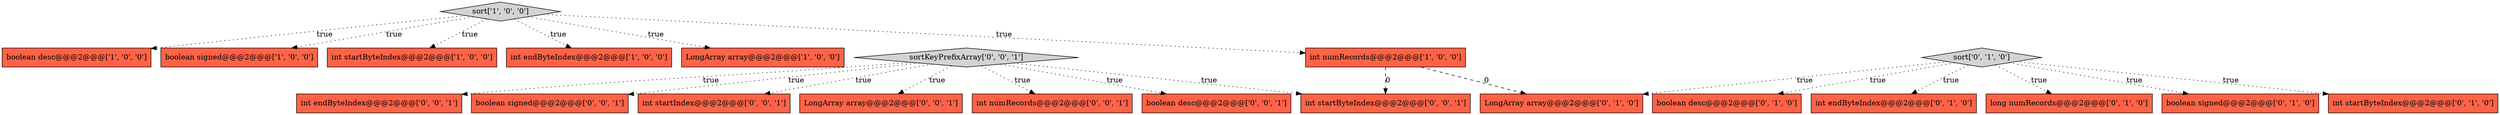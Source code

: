 digraph {
4 [style = filled, label = "boolean desc@@@2@@@['1', '0', '0']", fillcolor = tomato, shape = box image = "AAA0AAABBB1BBB"];
21 [style = filled, label = "int startByteIndex@@@2@@@['0', '0', '1']", fillcolor = tomato, shape = box image = "AAA0AAABBB3BBB"];
10 [style = filled, label = "boolean signed@@@2@@@['0', '1', '0']", fillcolor = tomato, shape = box image = "AAA0AAABBB2BBB"];
12 [style = filled, label = "LongArray array@@@2@@@['0', '1', '0']", fillcolor = tomato, shape = box image = "AAA1AAABBB2BBB"];
20 [style = filled, label = "int endByteIndex@@@2@@@['0', '0', '1']", fillcolor = tomato, shape = box image = "AAA0AAABBB3BBB"];
7 [style = filled, label = "int startByteIndex@@@2@@@['0', '1', '0']", fillcolor = tomato, shape = box image = "AAA0AAABBB2BBB"];
0 [style = filled, label = "boolean signed@@@2@@@['1', '0', '0']", fillcolor = tomato, shape = box image = "AAA0AAABBB1BBB"];
15 [style = filled, label = "boolean signed@@@2@@@['0', '0', '1']", fillcolor = tomato, shape = box image = "AAA0AAABBB3BBB"];
18 [style = filled, label = "int startIndex@@@2@@@['0', '0', '1']", fillcolor = tomato, shape = box image = "AAA0AAABBB3BBB"];
3 [style = filled, label = "sort['1', '0', '0']", fillcolor = lightgray, shape = diamond image = "AAA0AAABBB1BBB"];
5 [style = filled, label = "int startByteIndex@@@2@@@['1', '0', '0']", fillcolor = tomato, shape = box image = "AAA0AAABBB1BBB"];
9 [style = filled, label = "boolean desc@@@2@@@['0', '1', '0']", fillcolor = tomato, shape = box image = "AAA0AAABBB2BBB"];
8 [style = filled, label = "int endByteIndex@@@2@@@['0', '1', '0']", fillcolor = tomato, shape = box image = "AAA0AAABBB2BBB"];
11 [style = filled, label = "long numRecords@@@2@@@['0', '1', '0']", fillcolor = tomato, shape = box image = "AAA0AAABBB2BBB"];
1 [style = filled, label = "int endByteIndex@@@2@@@['1', '0', '0']", fillcolor = tomato, shape = box image = "AAA0AAABBB1BBB"];
2 [style = filled, label = "LongArray array@@@2@@@['1', '0', '0']", fillcolor = tomato, shape = box image = "AAA0AAABBB1BBB"];
6 [style = filled, label = "int numRecords@@@2@@@['1', '0', '0']", fillcolor = tomato, shape = box image = "AAA1AAABBB1BBB"];
14 [style = filled, label = "LongArray array@@@2@@@['0', '0', '1']", fillcolor = tomato, shape = box image = "AAA0AAABBB3BBB"];
17 [style = filled, label = "sortKeyPrefixArray['0', '0', '1']", fillcolor = lightgray, shape = diamond image = "AAA0AAABBB3BBB"];
19 [style = filled, label = "int numRecords@@@2@@@['0', '0', '1']", fillcolor = tomato, shape = box image = "AAA0AAABBB3BBB"];
13 [style = filled, label = "sort['0', '1', '0']", fillcolor = lightgray, shape = diamond image = "AAA0AAABBB2BBB"];
16 [style = filled, label = "boolean desc@@@2@@@['0', '0', '1']", fillcolor = tomato, shape = box image = "AAA0AAABBB3BBB"];
17->20 [style = dotted, label="true"];
6->21 [style = dashed, label="0"];
17->18 [style = dotted, label="true"];
13->12 [style = dotted, label="true"];
17->14 [style = dotted, label="true"];
3->4 [style = dotted, label="true"];
13->7 [style = dotted, label="true"];
3->6 [style = dotted, label="true"];
13->10 [style = dotted, label="true"];
6->12 [style = dashed, label="0"];
17->16 [style = dotted, label="true"];
3->5 [style = dotted, label="true"];
17->15 [style = dotted, label="true"];
13->8 [style = dotted, label="true"];
17->19 [style = dotted, label="true"];
3->0 [style = dotted, label="true"];
13->11 [style = dotted, label="true"];
17->21 [style = dotted, label="true"];
3->1 [style = dotted, label="true"];
3->2 [style = dotted, label="true"];
13->9 [style = dotted, label="true"];
}
